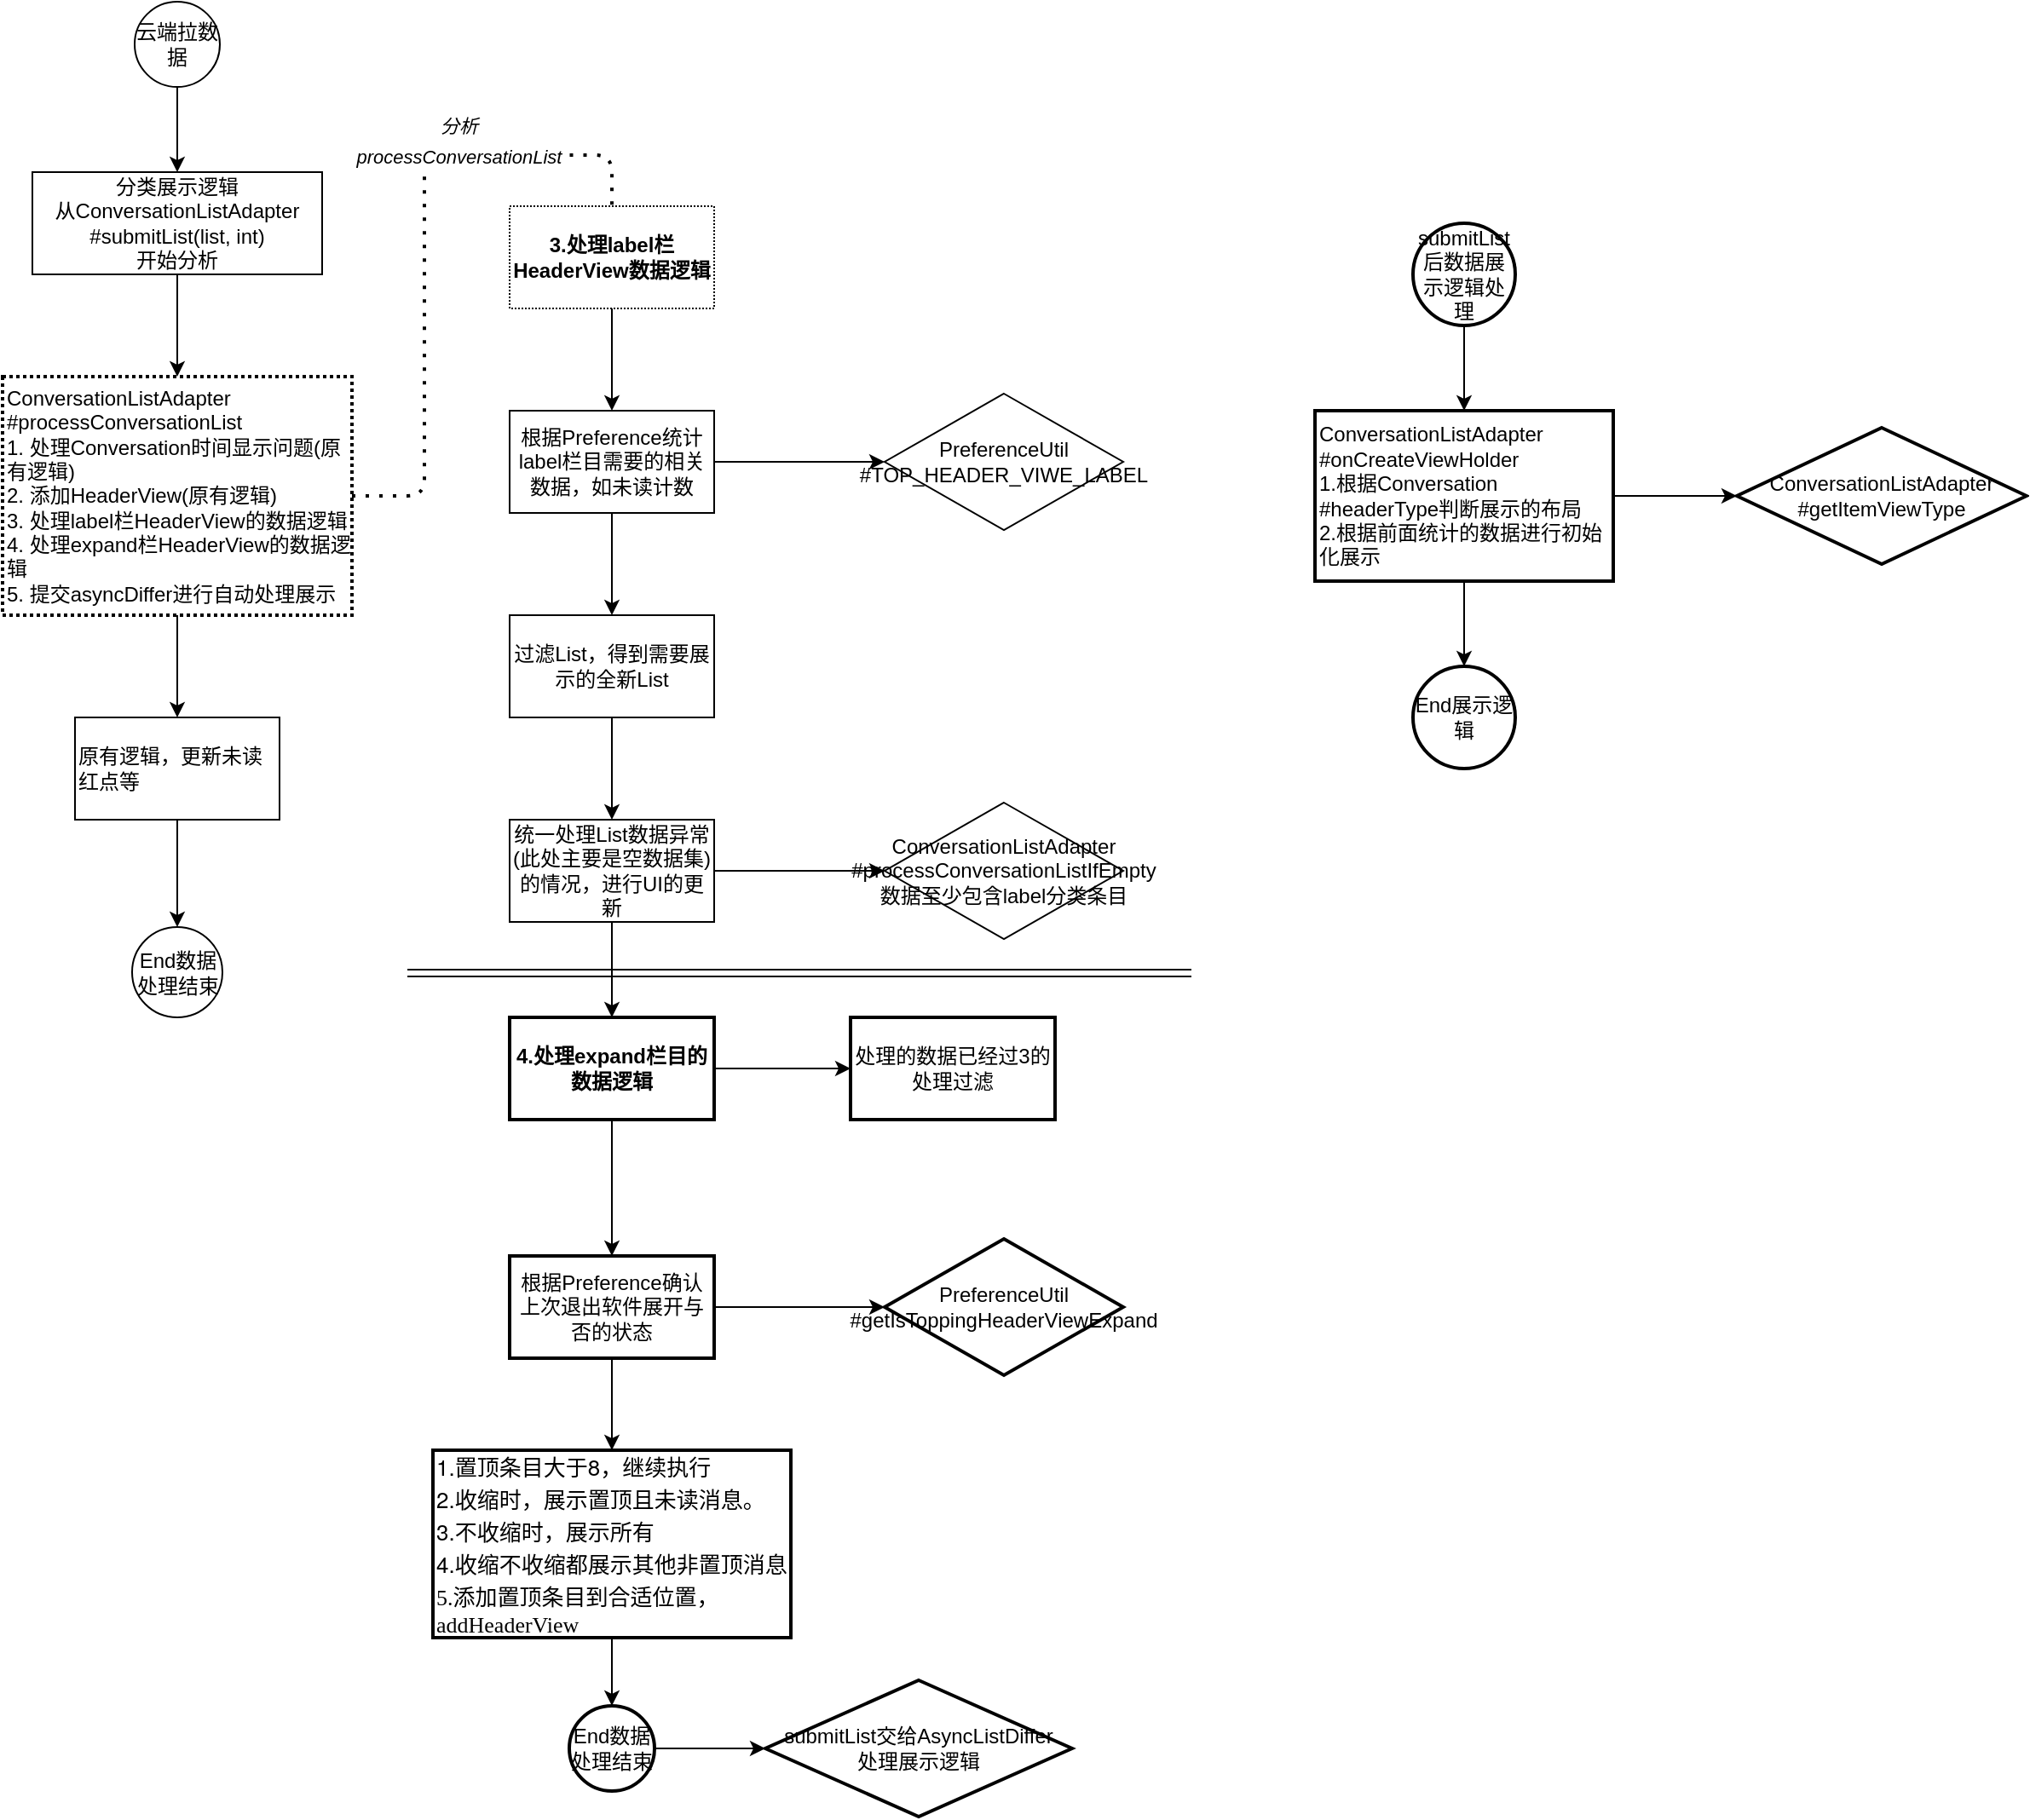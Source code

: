 <mxfile version="15.2.7" type="github">
  <diagram id="IGBvNR7luoZwhaY0mTcs" name="Page-1">
    <mxGraphModel dx="946" dy="614" grid="1" gridSize="10" guides="1" tooltips="1" connect="1" arrows="1" fold="1" page="1" pageScale="1" pageWidth="827" pageHeight="1169" math="0" shadow="0">
      <root>
        <mxCell id="0" />
        <mxCell id="1" parent="0" />
        <mxCell id="b08lvIi8KX81niR8Pxyj-5" value="" style="edgeStyle=orthogonalEdgeStyle;rounded=0;orthogonalLoop=1;jettySize=auto;html=1;" edge="1" parent="1" source="b08lvIi8KX81niR8Pxyj-1" target="b08lvIi8KX81niR8Pxyj-4">
          <mxGeometry relative="1" as="geometry" />
        </mxCell>
        <mxCell id="b08lvIi8KX81niR8Pxyj-1" value="分类展示逻辑&lt;br&gt;从ConversationListAdapter&lt;br&gt;#submitList(list, int)&lt;br&gt;开始分析" style="rounded=0;whiteSpace=wrap;html=1;" vertex="1" parent="1">
          <mxGeometry x="120" y="140" width="170" height="60" as="geometry" />
        </mxCell>
        <mxCell id="b08lvIi8KX81niR8Pxyj-3" style="edgeStyle=orthogonalEdgeStyle;rounded=0;orthogonalLoop=1;jettySize=auto;html=1;exitX=0.5;exitY=1;exitDx=0;exitDy=0;entryX=0.5;entryY=0;entryDx=0;entryDy=0;" edge="1" parent="1" source="b08lvIi8KX81niR8Pxyj-2" target="b08lvIi8KX81niR8Pxyj-1">
          <mxGeometry relative="1" as="geometry" />
        </mxCell>
        <mxCell id="b08lvIi8KX81niR8Pxyj-2" value="云端拉数据" style="ellipse;whiteSpace=wrap;html=1;aspect=fixed;" vertex="1" parent="1">
          <mxGeometry x="180" y="40" width="50" height="50" as="geometry" />
        </mxCell>
        <mxCell id="b08lvIi8KX81niR8Pxyj-7" value="" style="edgeStyle=orthogonalEdgeStyle;rounded=0;orthogonalLoop=1;jettySize=auto;html=1;" edge="1" parent="1" source="b08lvIi8KX81niR8Pxyj-4" target="b08lvIi8KX81niR8Pxyj-6">
          <mxGeometry relative="1" as="geometry" />
        </mxCell>
        <mxCell id="b08lvIi8KX81niR8Pxyj-4" value="&lt;div&gt;ConversationListAdapter&lt;/div&gt;&lt;div&gt;#processConversationList&lt;br&gt;&lt;/div&gt;&lt;div&gt;1. 处理Conversation时间显示问题(原有逻辑)&lt;/div&gt;&lt;div&gt;2. 添加HeaderView(原有逻辑)&lt;/div&gt;&lt;div&gt;3. 处理label栏HeaderView的数据逻辑&lt;/div&gt;&lt;div&gt;4. 处理expand栏HeaderView的数据逻辑&lt;/div&gt;&lt;div&gt;5. 提交asyncDiffer进行自动处理展示&lt;/div&gt;" style="whiteSpace=wrap;html=1;rounded=0;align=left;strokeWidth=2;dashed=1;dashPattern=1 1;" vertex="1" parent="1">
          <mxGeometry x="102.5" y="260" width="205" height="140" as="geometry" />
        </mxCell>
        <mxCell id="b08lvIi8KX81niR8Pxyj-9" style="edgeStyle=orthogonalEdgeStyle;rounded=0;orthogonalLoop=1;jettySize=auto;html=1;exitX=0.5;exitY=1;exitDx=0;exitDy=0;entryX=0.5;entryY=0;entryDx=0;entryDy=0;" edge="1" parent="1" source="b08lvIi8KX81niR8Pxyj-6" target="b08lvIi8KX81niR8Pxyj-8">
          <mxGeometry relative="1" as="geometry" />
        </mxCell>
        <mxCell id="b08lvIi8KX81niR8Pxyj-6" value="原有逻辑，更新未读红点等" style="whiteSpace=wrap;html=1;rounded=0;align=left;" vertex="1" parent="1">
          <mxGeometry x="145" y="460" width="120" height="60" as="geometry" />
        </mxCell>
        <mxCell id="b08lvIi8KX81niR8Pxyj-8" value="End数据处理结束" style="ellipse;whiteSpace=wrap;html=1;aspect=fixed;align=center;" vertex="1" parent="1">
          <mxGeometry x="178.5" y="583" width="53" height="53" as="geometry" />
        </mxCell>
        <mxCell id="b08lvIi8KX81niR8Pxyj-12" value="" style="edgeStyle=orthogonalEdgeStyle;rounded=0;orthogonalLoop=1;jettySize=auto;html=1;" edge="1" parent="1" source="b08lvIi8KX81niR8Pxyj-10" target="b08lvIi8KX81niR8Pxyj-11">
          <mxGeometry relative="1" as="geometry" />
        </mxCell>
        <mxCell id="b08lvIi8KX81niR8Pxyj-10" value="3.处理label栏HeaderView数据逻辑" style="whiteSpace=wrap;html=1;align=center;dashed=1;dashPattern=1 1;fontStyle=1" vertex="1" parent="1">
          <mxGeometry x="400" y="160" width="120" height="60" as="geometry" />
        </mxCell>
        <mxCell id="b08lvIi8KX81niR8Pxyj-14" value="" style="edgeStyle=orthogonalEdgeStyle;rounded=0;orthogonalLoop=1;jettySize=auto;html=1;" edge="1" parent="1" source="b08lvIi8KX81niR8Pxyj-11" target="b08lvIi8KX81niR8Pxyj-13">
          <mxGeometry relative="1" as="geometry" />
        </mxCell>
        <mxCell id="b08lvIi8KX81niR8Pxyj-16" value="" style="edgeStyle=orthogonalEdgeStyle;rounded=0;orthogonalLoop=1;jettySize=auto;html=1;" edge="1" parent="1" source="b08lvIi8KX81niR8Pxyj-11" target="b08lvIi8KX81niR8Pxyj-15">
          <mxGeometry relative="1" as="geometry" />
        </mxCell>
        <mxCell id="b08lvIi8KX81niR8Pxyj-11" value="根据Preference统计label栏目需要的相关数据，如未读计数" style="whiteSpace=wrap;html=1;" vertex="1" parent="1">
          <mxGeometry x="400" y="280" width="120" height="60" as="geometry" />
        </mxCell>
        <mxCell id="b08lvIi8KX81niR8Pxyj-13" value="PreferenceUtil&lt;br&gt;#TOP_HEADER_VIWE_LABEL" style="rhombus;whiteSpace=wrap;html=1;" vertex="1" parent="1">
          <mxGeometry x="620" y="270" width="140" height="80" as="geometry" />
        </mxCell>
        <mxCell id="b08lvIi8KX81niR8Pxyj-18" value="" style="edgeStyle=orthogonalEdgeStyle;rounded=0;orthogonalLoop=1;jettySize=auto;html=1;" edge="1" parent="1" source="b08lvIi8KX81niR8Pxyj-15" target="b08lvIi8KX81niR8Pxyj-17">
          <mxGeometry relative="1" as="geometry" />
        </mxCell>
        <mxCell id="b08lvIi8KX81niR8Pxyj-15" value="过滤List，得到需要展示的全新List" style="whiteSpace=wrap;html=1;" vertex="1" parent="1">
          <mxGeometry x="400" y="400" width="120" height="60" as="geometry" />
        </mxCell>
        <mxCell id="b08lvIi8KX81niR8Pxyj-20" value="" style="edgeStyle=orthogonalEdgeStyle;rounded=0;orthogonalLoop=1;jettySize=auto;html=1;" edge="1" parent="1" source="b08lvIi8KX81niR8Pxyj-17" target="b08lvIi8KX81niR8Pxyj-19">
          <mxGeometry relative="1" as="geometry" />
        </mxCell>
        <mxCell id="b08lvIi8KX81niR8Pxyj-36" style="edgeStyle=orthogonalEdgeStyle;rounded=0;orthogonalLoop=1;jettySize=auto;html=1;exitX=0.5;exitY=1;exitDx=0;exitDy=0;entryX=0.5;entryY=0;entryDx=0;entryDy=0;labelBackgroundColor=#000000;strokeWidth=1;" edge="1" parent="1" source="b08lvIi8KX81niR8Pxyj-17" target="b08lvIi8KX81niR8Pxyj-21">
          <mxGeometry relative="1" as="geometry" />
        </mxCell>
        <mxCell id="b08lvIi8KX81niR8Pxyj-17" value="统一处理List数据异常(此处主要是空数据集)的情况，进行UI的更新" style="whiteSpace=wrap;html=1;" vertex="1" parent="1">
          <mxGeometry x="400" y="520" width="120" height="60" as="geometry" />
        </mxCell>
        <mxCell id="b08lvIi8KX81niR8Pxyj-19" value="ConversationListAdapter&lt;br&gt;#processConversationListIfEmpty&lt;br&gt;数据至少包含label分类条目" style="rhombus;whiteSpace=wrap;html=1;" vertex="1" parent="1">
          <mxGeometry x="620" y="510" width="140" height="80" as="geometry" />
        </mxCell>
        <mxCell id="b08lvIi8KX81niR8Pxyj-23" value="" style="edgeStyle=orthogonalEdgeStyle;rounded=0;orthogonalLoop=1;jettySize=auto;html=1;" edge="1" parent="1" source="b08lvIi8KX81niR8Pxyj-21" target="b08lvIi8KX81niR8Pxyj-22">
          <mxGeometry relative="1" as="geometry" />
        </mxCell>
        <mxCell id="b08lvIi8KX81niR8Pxyj-25" value="" style="edgeStyle=orthogonalEdgeStyle;rounded=0;orthogonalLoop=1;jettySize=auto;html=1;" edge="1" parent="1" source="b08lvIi8KX81niR8Pxyj-21" target="b08lvIi8KX81niR8Pxyj-24">
          <mxGeometry relative="1" as="geometry" />
        </mxCell>
        <mxCell id="b08lvIi8KX81niR8Pxyj-21" value="4.处理expand栏目的数据逻辑" style="whiteSpace=wrap;html=1;strokeWidth=2;align=center;fontStyle=1" vertex="1" parent="1">
          <mxGeometry x="400" y="636" width="120" height="60" as="geometry" />
        </mxCell>
        <mxCell id="b08lvIi8KX81niR8Pxyj-27" value="" style="edgeStyle=orthogonalEdgeStyle;rounded=0;orthogonalLoop=1;jettySize=auto;html=1;" edge="1" parent="1" source="b08lvIi8KX81niR8Pxyj-22" target="b08lvIi8KX81niR8Pxyj-26">
          <mxGeometry relative="1" as="geometry" />
        </mxCell>
        <mxCell id="b08lvIi8KX81niR8Pxyj-29" value="" style="edgeStyle=orthogonalEdgeStyle;rounded=0;orthogonalLoop=1;jettySize=auto;html=1;" edge="1" parent="1" source="b08lvIi8KX81niR8Pxyj-22" target="b08lvIi8KX81niR8Pxyj-28">
          <mxGeometry relative="1" as="geometry" />
        </mxCell>
        <mxCell id="b08lvIi8KX81niR8Pxyj-22" value="&lt;span&gt;根据Preference确认上次退出软件展开与否的状态&lt;/span&gt;" style="whiteSpace=wrap;html=1;fontStyle=0;strokeWidth=2;" vertex="1" parent="1">
          <mxGeometry x="400" y="776" width="120" height="60" as="geometry" />
        </mxCell>
        <mxCell id="b08lvIi8KX81niR8Pxyj-24" value="处理的数据已经过3的处理过滤" style="whiteSpace=wrap;html=1;fontStyle=0;strokeWidth=2;" vertex="1" parent="1">
          <mxGeometry x="600" y="636" width="120" height="60" as="geometry" />
        </mxCell>
        <mxCell id="b08lvIi8KX81niR8Pxyj-26" value="PreferenceUtil&lt;br&gt;#getIsToppingHeaderViewExpand" style="rhombus;whiteSpace=wrap;html=1;fontStyle=0;strokeWidth=2;" vertex="1" parent="1">
          <mxGeometry x="620" y="766" width="140" height="80" as="geometry" />
        </mxCell>
        <mxCell id="b08lvIi8KX81niR8Pxyj-32" style="edgeStyle=orthogonalEdgeStyle;rounded=0;orthogonalLoop=1;jettySize=auto;html=1;exitX=0.5;exitY=1;exitDx=0;exitDy=0;entryX=0.5;entryY=0;entryDx=0;entryDy=0;labelBackgroundColor=#000000;strokeWidth=1;" edge="1" parent="1" source="b08lvIi8KX81niR8Pxyj-28" target="b08lvIi8KX81niR8Pxyj-31">
          <mxGeometry relative="1" as="geometry" />
        </mxCell>
        <mxCell id="b08lvIi8KX81niR8Pxyj-28" value="&lt;p class=&quot;p1&quot; style=&quot;margin: 0px ; font-stretch: normal ; font-size: 13px ; line-height: normal ; font-family: &amp;#34;helvetica neue&amp;#34;&quot;&gt;1.置顶条目大于8，继续执行&lt;/p&gt;&lt;p class=&quot;p1&quot; style=&quot;margin: 0px ; font-stretch: normal ; font-size: 13px ; line-height: normal ; font-family: &amp;#34;helvetica neue&amp;#34;&quot;&gt;2.收缩时，展示置顶且未读消息。&lt;/p&gt;&lt;p class=&quot;p1&quot; style=&quot;margin: 0px ; font-stretch: normal ; font-size: 13px ; line-height: normal ; font-family: &amp;#34;helvetica neue&amp;#34;&quot;&gt;3.不收缩时，展示所有&lt;/p&gt;&lt;p class=&quot;p2&quot; style=&quot;margin: 0px ; font-stretch: normal ; font-size: 13px ; line-height: normal ; font-family: &amp;#34;pingfang sc&amp;#34;&quot;&gt;&lt;span class=&quot;s1&quot; style=&quot;font-stretch: normal ; line-height: normal ; font-family: &amp;#34;helvetica neue&amp;#34;&quot;&gt;4.&lt;/span&gt;收缩不收缩都展示其他非置顶消息&lt;/p&gt;&lt;p class=&quot;p2&quot; style=&quot;margin: 0px ; font-stretch: normal ; font-size: 13px ; line-height: normal ; font-family: &amp;#34;pingfang sc&amp;#34;&quot;&gt;5.添加置顶条目到合适位置，addHeaderView&lt;/p&gt;" style="whiteSpace=wrap;html=1;fontStyle=0;strokeWidth=2;align=left;" vertex="1" parent="1">
          <mxGeometry x="355" y="890" width="210" height="110" as="geometry" />
        </mxCell>
        <mxCell id="b08lvIi8KX81niR8Pxyj-30" value="" style="shape=link;html=1;labelBackgroundColor=#000000;strokeWidth=1;" edge="1" parent="1">
          <mxGeometry width="100" relative="1" as="geometry">
            <mxPoint x="340" y="610" as="sourcePoint" />
            <mxPoint x="800" y="610" as="targetPoint" />
          </mxGeometry>
        </mxCell>
        <mxCell id="b08lvIi8KX81niR8Pxyj-35" value="" style="edgeStyle=orthogonalEdgeStyle;rounded=0;orthogonalLoop=1;jettySize=auto;html=1;labelBackgroundColor=#000000;strokeWidth=1;" edge="1" parent="1" source="b08lvIi8KX81niR8Pxyj-31" target="b08lvIi8KX81niR8Pxyj-34">
          <mxGeometry relative="1" as="geometry" />
        </mxCell>
        <mxCell id="b08lvIi8KX81niR8Pxyj-31" value="End数据处理结束" style="ellipse;whiteSpace=wrap;html=1;aspect=fixed;strokeWidth=2;align=center;" vertex="1" parent="1">
          <mxGeometry x="435" y="1040" width="50" height="50" as="geometry" />
        </mxCell>
        <mxCell id="b08lvIi8KX81niR8Pxyj-46" value="" style="edgeStyle=orthogonalEdgeStyle;rounded=0;orthogonalLoop=1;jettySize=auto;html=1;labelBackgroundColor=#000000;fontSize=12;strokeWidth=1;" edge="1" parent="1" source="b08lvIi8KX81niR8Pxyj-33" target="b08lvIi8KX81niR8Pxyj-45">
          <mxGeometry relative="1" as="geometry" />
        </mxCell>
        <mxCell id="b08lvIi8KX81niR8Pxyj-48" style="edgeStyle=orthogonalEdgeStyle;rounded=0;orthogonalLoop=1;jettySize=auto;html=1;exitX=0.5;exitY=1;exitDx=0;exitDy=0;entryX=0.5;entryY=0;entryDx=0;entryDy=0;labelBackgroundColor=#000000;fontSize=12;strokeWidth=1;" edge="1" parent="1" source="b08lvIi8KX81niR8Pxyj-33" target="b08lvIi8KX81niR8Pxyj-47">
          <mxGeometry relative="1" as="geometry" />
        </mxCell>
        <mxCell id="b08lvIi8KX81niR8Pxyj-33" value="&lt;span style=&quot;text-align: center&quot;&gt;ConversationListAdapter&lt;/span&gt;&lt;br style=&quot;text-align: center&quot;&gt;&lt;span style=&quot;text-align: center&quot;&gt;#onCreateViewHolder&lt;/span&gt;&lt;br&gt;1.根据Conversation&lt;br&gt;#headerType判断展示的布局&lt;br&gt;2.根据前面统计的数据进行初始化展示" style="rounded=0;whiteSpace=wrap;html=1;strokeWidth=2;align=left;" vertex="1" parent="1">
          <mxGeometry x="872.5" y="280" width="175" height="100" as="geometry" />
        </mxCell>
        <mxCell id="b08lvIi8KX81niR8Pxyj-34" value="submitList交给AsyncListDiffer&lt;br&gt;处理展示逻辑" style="rhombus;whiteSpace=wrap;html=1;strokeWidth=2;" vertex="1" parent="1">
          <mxGeometry x="550" y="1025" width="180" height="80" as="geometry" />
        </mxCell>
        <mxCell id="b08lvIi8KX81niR8Pxyj-39" value="" style="endArrow=none;dashed=1;html=1;dashPattern=1 3;strokeWidth=2;labelBackgroundColor=#000000;exitX=1;exitY=0.5;exitDx=0;exitDy=0;entryX=0.5;entryY=0;entryDx=0;entryDy=0;" edge="1" parent="1" source="b08lvIi8KX81niR8Pxyj-4" target="b08lvIi8KX81niR8Pxyj-10">
          <mxGeometry width="50" height="50" relative="1" as="geometry">
            <mxPoint x="330" y="220" as="sourcePoint" />
            <mxPoint x="380" y="170" as="targetPoint" />
            <Array as="points">
              <mxPoint x="350" y="330" />
              <mxPoint x="350" y="130" />
              <mxPoint x="460" y="130" />
            </Array>
          </mxGeometry>
        </mxCell>
        <mxCell id="b08lvIi8KX81niR8Pxyj-40" value="&lt;font style=&quot;font-size: 11px&quot;&gt;分析&lt;br style=&quot;font-size: 11px&quot;&gt;processConversationList&lt;/font&gt;" style="edgeLabel;html=1;align=center;verticalAlign=bottom;resizable=0;points=[];fontSize=15;fontStyle=2;horizontal=1;" vertex="1" connectable="0" parent="b08lvIi8KX81niR8Pxyj-39">
          <mxGeometry x="0.265" y="3" relative="1" as="geometry">
            <mxPoint x="23" y="10" as="offset" />
          </mxGeometry>
        </mxCell>
        <mxCell id="b08lvIi8KX81niR8Pxyj-44" style="edgeStyle=orthogonalEdgeStyle;rounded=0;orthogonalLoop=1;jettySize=auto;html=1;exitX=0.5;exitY=1;exitDx=0;exitDy=0;entryX=0.5;entryY=0;entryDx=0;entryDy=0;labelBackgroundColor=#000000;fontSize=12;strokeWidth=1;" edge="1" parent="1" source="b08lvIi8KX81niR8Pxyj-43" target="b08lvIi8KX81niR8Pxyj-33">
          <mxGeometry relative="1" as="geometry" />
        </mxCell>
        <mxCell id="b08lvIi8KX81niR8Pxyj-43" value="submitList后数据展示逻辑处理" style="ellipse;whiteSpace=wrap;html=1;aspect=fixed;fontSize=12;strokeWidth=2;align=center;verticalAlign=middle;" vertex="1" parent="1">
          <mxGeometry x="930" y="170" width="60" height="60" as="geometry" />
        </mxCell>
        <mxCell id="b08lvIi8KX81niR8Pxyj-45" value="ConversationListAdapter&lt;br&gt;#getItemViewType" style="rhombus;whiteSpace=wrap;html=1;rounded=0;strokeWidth=2;" vertex="1" parent="1">
          <mxGeometry x="1120" y="290" width="170" height="80" as="geometry" />
        </mxCell>
        <mxCell id="b08lvIi8KX81niR8Pxyj-47" value="End展示逻辑" style="ellipse;whiteSpace=wrap;html=1;aspect=fixed;fontSize=12;strokeWidth=2;align=center;verticalAlign=middle;" vertex="1" parent="1">
          <mxGeometry x="930" y="430" width="60" height="60" as="geometry" />
        </mxCell>
      </root>
    </mxGraphModel>
  </diagram>
</mxfile>
